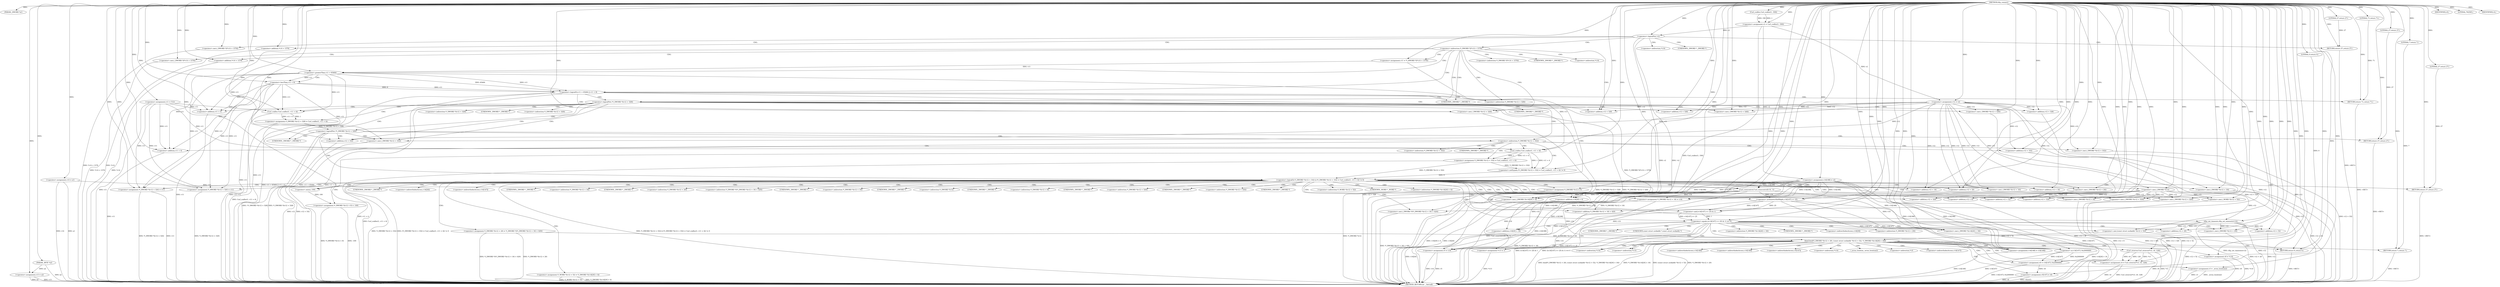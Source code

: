 digraph tftp_connect {  
"1000112" [label = "(METHOD,tftp_connect)" ]
"1000399" [label = "(METHOD_RETURN,int __fastcall)" ]
"1000113" [label = "(PARAM,_DWORD *a1)" ]
"1000114" [label = "(PARAM,_BYTE *a2)" ]
"1000127" [label = "(<operator>.assignment,v14 = a1)" ]
"1000130" [label = "(<operator>.assignment,v13 = a2)" ]
"1000133" [label = "(<operator>.assignment,v11 = 512)" ]
"1000136" [label = "(<operator>.assignment,v2 = Curl_ccalloc(1, 336))" ]
"1000138" [label = "(Curl_ccalloc,Curl_ccalloc(1, 336))" ]
"1000141" [label = "(<operator>.assignment,v14[188] = v2)" ]
"1000146" [label = "(<operator>.assignment,v12 = v2)" ]
"1000150" [label = "(<operator>.logicalNot,!v2)" ]
"1000152" [label = "(RETURN,return 27;,return 27;)" ]
"1000153" [label = "(LITERAL,27,return 27;)" ]
"1000156" [label = "(<operator>.cast,(_DWORD *)(*v14 + 1576))" ]
"1000158" [label = "(<operator>.addition,*v14 + 1576)" ]
"1000163" [label = "(<operator>.assignment,v11 = *(_DWORD *)(*v14 + 1576))" ]
"1000166" [label = "(<operator>.cast,(_DWORD *)(*v14 + 1576))" ]
"1000168" [label = "(<operator>.addition,*v14 + 1576)" ]
"1000173" [label = "(<operator>.logicalOr,v11 > 65464 || v11 < 8)" ]
"1000174" [label = "(<operator>.greaterThan,v11 > 65464)" ]
"1000177" [label = "(<operator>.lessThan,v11 < 8)" ]
"1000180" [label = "(RETURN,return 71;,return 71;)" ]
"1000181" [label = "(LITERAL,71,return 71;)" ]
"1000183" [label = "(<operator>.logicalNot,!*(_DWORD *)(v12 + 328))" ]
"1000185" [label = "(<operator>.cast,(_DWORD *)(v12 + 328))" ]
"1000187" [label = "(<operator>.addition,v12 + 328)" ]
"1000191" [label = "(<operator>.assignment,*(_DWORD *)(v12 + 328) = Curl_ccalloc(1, v11 + 4))" ]
"1000193" [label = "(<operator>.cast,(_DWORD *)(v12 + 328))" ]
"1000195" [label = "(<operator>.addition,v12 + 328)" ]
"1000198" [label = "(Curl_ccalloc,Curl_ccalloc(1, v11 + 4))" ]
"1000200" [label = "(<operator>.addition,v11 + 4)" ]
"1000204" [label = "(<operator>.logicalNot,!*(_DWORD *)(v12 + 328))" ]
"1000206" [label = "(<operator>.cast,(_DWORD *)(v12 + 328))" ]
"1000208" [label = "(<operator>.addition,v12 + 328)" ]
"1000211" [label = "(RETURN,return 27;,return 27;)" ]
"1000212" [label = "(LITERAL,27,return 27;)" ]
"1000214" [label = "(<operator>.logicalOr,*(_DWORD *)(v12 + 332) || (*(_DWORD *)(v12 + 332) = Curl_ccalloc(1, v11 + 4)) != 0)" ]
"1000216" [label = "(<operator>.cast,(_DWORD *)(v12 + 332))" ]
"1000218" [label = "(<operator>.addition,v12 + 332)" ]
"1000221" [label = "(<operator>.notEquals,(*(_DWORD *)(v12 + 332) = Curl_ccalloc(1, v11 + 4)) != 0)" ]
"1000222" [label = "(<operator>.assignment,*(_DWORD *)(v12 + 332) = Curl_ccalloc(1, v11 + 4))" ]
"1000224" [label = "(<operator>.cast,(_DWORD *)(v12 + 332))" ]
"1000226" [label = "(<operator>.addition,v12 + 332)" ]
"1000229" [label = "(Curl_ccalloc,Curl_ccalloc(1, v11 + 4))" ]
"1000231" [label = "(<operator>.addition,v11 + 4)" ]
"1000236" [label = "(Curl_conncontrol,Curl_conncontrol(v14, 1))" ]
"1000239" [label = "(<operator>.assignment,*(_DWORD *)(v12 + 16) = v14)" ]
"1000241" [label = "(<operator>.cast,(_DWORD *)(v12 + 16))" ]
"1000243" [label = "(<operator>.addition,v12 + 16)" ]
"1000247" [label = "(<operator>.assignment,*(_DWORD *)(v12 + 20) = *(_DWORD *)(*(_DWORD *)(v12 + 16) + 420))" ]
"1000249" [label = "(<operator>.cast,(_DWORD *)(v12 + 20))" ]
"1000251" [label = "(<operator>.addition,v12 + 20)" ]
"1000255" [label = "(<operator>.cast,(_DWORD *)(*(_DWORD *)(v12 + 16) + 420))" ]
"1000257" [label = "(<operator>.addition,*(_DWORD *)(v12 + 16) + 420)" ]
"1000259" [label = "(<operator>.cast,(_DWORD *)(v12 + 16))" ]
"1000261" [label = "(<operator>.addition,v12 + 16)" ]
"1000265" [label = "(<operator>.assignment,*(_DWORD *)v12 = 0)" ]
"1000267" [label = "(<operator>.cast,(_DWORD *)v12)" ]
"1000271" [label = "(<operator>.assignment,*(_DWORD *)(v12 + 8) = -100)" ]
"1000273" [label = "(<operator>.cast,(_DWORD *)(v12 + 8))" ]
"1000275" [label = "(<operator>.addition,v12 + 8)" ]
"1000278" [label = "(<operator>.minus,-100)" ]
"1000280" [label = "(<operator>.assignment,*(_DWORD *)(v12 + 320) = v11)" ]
"1000282" [label = "(<operator>.cast,(_DWORD *)(v12 + 320))" ]
"1000284" [label = "(<operator>.addition,v12 + 320)" ]
"1000288" [label = "(<operator>.assignment,*(_DWORD *)(v12 + 324) = v11)" ]
"1000290" [label = "(<operator>.cast,(_DWORD *)(v12 + 324))" ]
"1000292" [label = "(<operator>.addition,v12 + 324)" ]
"1000296" [label = "(<operator>.assignment,*(_WORD *)(v12 + 52) = *(_DWORD *)(v14[20] + 4))" ]
"1000298" [label = "(<operator>.cast,(_WORD *)(v12 + 52))" ]
"1000300" [label = "(<operator>.addition,v12 + 52)" ]
"1000304" [label = "(<operator>.cast,(_DWORD *)(v14[20] + 4))" ]
"1000306" [label = "(<operator>.addition,v14[20] + 4)" ]
"1000311" [label = "(tftp_set_timeouts,tftp_set_timeouts(v12))" ]
"1000314" [label = "(<operator>.equals,((v14[147] >> 25) & 1) == 0)" ]
"1000315" [label = "(<operator>.and,(v14[147] >> 25) & 1)" ]
"1000316" [label = "(<operator>.arithmeticShiftRight,v14[147] >> 25)" ]
"1000325" [label = "(bind,bind(*(_DWORD *)(v12 + 20), (const struct sockaddr *)(v12 + 52), *(_DWORD *)(v14[20] + 16)))" ]
"1000327" [label = "(<operator>.cast,(_DWORD *)(v12 + 20))" ]
"1000329" [label = "(<operator>.addition,v12 + 20)" ]
"1000332" [label = "(<operator>.cast,(const struct sockaddr *)(v12 + 52))" ]
"1000334" [label = "(<operator>.addition,v12 + 52)" ]
"1000338" [label = "(<operator>.cast,(_DWORD *)(v14[20] + 16))" ]
"1000340" [label = "(<operator>.addition,v14[20] + 16)" ]
"1000346" [label = "(<operator>.assignment,v8 = *v14)" ]
"1000350" [label = "(<operator>.assignment,v3 = _errno_location())" ]
"1000353" [label = "(<operator>.assignment,v4 = Curl_strerror(*v3, v9, 128))" ]
"1000355" [label = "(Curl_strerror,Curl_strerror(*v3, v9, 128))" ]
"1000361" [label = "(IDENTIFIER,v8,)" ]
"1000363" [label = "(LITERAL,762565,)" ]
"1000364" [label = "(IDENTIFIER,v4,)" ]
"1000365" [label = "(RETURN,return 7;,return 7;)" ]
"1000366" [label = "(LITERAL,7,return 7;)" ]
"1000367" [label = "(<operator>.assignment,v5 = v14)" ]
"1000370" [label = "(<operator>.assignment,v6 = v14[147] | 0x2000000)" ]
"1000372" [label = "(<operator>.or,v14[147] | 0x2000000)" ]
"1000377" [label = "(<operator>.assignment,v14[148] = v14[148])" ]
"1000384" [label = "(<operator>.assignment,v5[147] = v6)" ]
"1000391" [label = "(<operator>.assignment,*v13 = 1)" ]
"1000395" [label = "(RETURN,return 0;,return 0;)" ]
"1000396" [label = "(LITERAL,0,return 0;)" ]
"1000397" [label = "(RETURN,return 27;,return 27;)" ]
"1000398" [label = "(LITERAL,27,return 27;)" ]
"1000155" [label = "(<operator>.indirection,*(_DWORD *)(*v14 + 1576))" ]
"1000157" [label = "(UNKNOWN,_DWORD *,_DWORD *)" ]
"1000159" [label = "(<operator>.indirection,*v14)" ]
"1000165" [label = "(<operator>.indirection,*(_DWORD *)(*v14 + 1576))" ]
"1000167" [label = "(UNKNOWN,_DWORD *,_DWORD *)" ]
"1000169" [label = "(<operator>.indirection,*v14)" ]
"1000184" [label = "(<operator>.indirection,*(_DWORD *)(v12 + 328))" ]
"1000186" [label = "(UNKNOWN,_DWORD *,_DWORD *)" ]
"1000192" [label = "(<operator>.indirection,*(_DWORD *)(v12 + 328))" ]
"1000194" [label = "(UNKNOWN,_DWORD *,_DWORD *)" ]
"1000205" [label = "(<operator>.indirection,*(_DWORD *)(v12 + 328))" ]
"1000207" [label = "(UNKNOWN,_DWORD *,_DWORD *)" ]
"1000215" [label = "(<operator>.indirection,*(_DWORD *)(v12 + 332))" ]
"1000217" [label = "(UNKNOWN,_DWORD *,_DWORD *)" ]
"1000223" [label = "(<operator>.indirection,*(_DWORD *)(v12 + 332))" ]
"1000225" [label = "(UNKNOWN,_DWORD *,_DWORD *)" ]
"1000240" [label = "(<operator>.indirection,*(_DWORD *)(v12 + 16))" ]
"1000242" [label = "(UNKNOWN,_DWORD *,_DWORD *)" ]
"1000248" [label = "(<operator>.indirection,*(_DWORD *)(v12 + 20))" ]
"1000250" [label = "(UNKNOWN,_DWORD *,_DWORD *)" ]
"1000254" [label = "(<operator>.indirection,*(_DWORD *)(*(_DWORD *)(v12 + 16) + 420))" ]
"1000256" [label = "(UNKNOWN,_DWORD *,_DWORD *)" ]
"1000258" [label = "(<operator>.indirection,*(_DWORD *)(v12 + 16))" ]
"1000260" [label = "(UNKNOWN,_DWORD *,_DWORD *)" ]
"1000266" [label = "(<operator>.indirection,*(_DWORD *)v12)" ]
"1000268" [label = "(UNKNOWN,_DWORD *,_DWORD *)" ]
"1000272" [label = "(<operator>.indirection,*(_DWORD *)(v12 + 8))" ]
"1000274" [label = "(UNKNOWN,_DWORD *,_DWORD *)" ]
"1000281" [label = "(<operator>.indirection,*(_DWORD *)(v12 + 320))" ]
"1000283" [label = "(UNKNOWN,_DWORD *,_DWORD *)" ]
"1000289" [label = "(<operator>.indirection,*(_DWORD *)(v12 + 324))" ]
"1000291" [label = "(UNKNOWN,_DWORD *,_DWORD *)" ]
"1000297" [label = "(<operator>.indirection,*(_WORD *)(v12 + 52))" ]
"1000299" [label = "(UNKNOWN,_WORD *,_WORD *)" ]
"1000303" [label = "(<operator>.indirection,*(_DWORD *)(v14[20] + 4))" ]
"1000305" [label = "(UNKNOWN,_DWORD *,_DWORD *)" ]
"1000307" [label = "(<operator>.indirectIndexAccess,v14[20])" ]
"1000317" [label = "(<operator>.indirectIndexAccess,v14[147])" ]
"1000326" [label = "(<operator>.indirection,*(_DWORD *)(v12 + 20))" ]
"1000328" [label = "(UNKNOWN,_DWORD *,_DWORD *)" ]
"1000333" [label = "(UNKNOWN,const struct sockaddr *,const struct sockaddr *)" ]
"1000337" [label = "(<operator>.indirection,*(_DWORD *)(v14[20] + 16))" ]
"1000339" [label = "(UNKNOWN,_DWORD *,_DWORD *)" ]
"1000341" [label = "(<operator>.indirectIndexAccess,v14[20])" ]
"1000348" [label = "(<operator>.indirection,*v14)" ]
"1000352" [label = "(_errno_location,_errno_location())" ]
"1000356" [label = "(<operator>.indirection,*v3)" ]
"1000373" [label = "(<operator>.indirectIndexAccess,v14[147])" ]
"1000378" [label = "(<operator>.indirectIndexAccess,v14[148])" ]
"1000381" [label = "(<operator>.indirectIndexAccess,v14[148])" ]
"1000385" [label = "(<operator>.indirectIndexAccess,v5[147])" ]
"1000389" [label = "(<operator>.indirection,*v14)" ]
"1000392" [label = "(<operator>.indirection,*v13)" ]
  "1000152" -> "1000399"  [ label = "DDG: <RET>"] 
  "1000397" -> "1000399"  [ label = "DDG: <RET>"] 
  "1000180" -> "1000399"  [ label = "DDG: <RET>"] 
  "1000365" -> "1000399"  [ label = "DDG: <RET>"] 
  "1000211" -> "1000399"  [ label = "DDG: <RET>"] 
  "1000249" -> "1000399"  [ label = "DDG: v12 + 20"] 
  "1000288" -> "1000399"  [ label = "DDG: *(_DWORD *)(v12 + 324)"] 
  "1000216" -> "1000399"  [ label = "DDG: v12 + 332"] 
  "1000204" -> "1000399"  [ label = "DDG: *(_DWORD *)(v12 + 328)"] 
  "1000198" -> "1000399"  [ label = "DDG: v11 + 4"] 
  "1000288" -> "1000399"  [ label = "DDG: v11"] 
  "1000346" -> "1000399"  [ label = "DDG: *v14"] 
  "1000315" -> "1000399"  [ label = "DDG: v14[147] >> 25"] 
  "1000127" -> "1000399"  [ label = "DDG: v14"] 
  "1000334" -> "1000399"  [ label = "DDG: v12"] 
  "1000306" -> "1000399"  [ label = "DDG: v14[20]"] 
  "1000350" -> "1000399"  [ label = "DDG: _errno_location()"] 
  "1000325" -> "1000399"  [ label = "DDG: bind(*(_DWORD *)(v12 + 20), (const struct sockaddr *)(v12 + 52), *(_DWORD *)(v14[20] + 16))"] 
  "1000173" -> "1000399"  [ label = "DDG: v11 > 65464"] 
  "1000325" -> "1000399"  [ label = "DDG: *(_DWORD *)(v14[20] + 16)"] 
  "1000141" -> "1000399"  [ label = "DDG: v14[188]"] 
  "1000183" -> "1000399"  [ label = "DDG: *(_DWORD *)(v12 + 328)"] 
  "1000350" -> "1000399"  [ label = "DDG: v3"] 
  "1000257" -> "1000399"  [ label = "DDG: *(_DWORD *)(v12 + 16)"] 
  "1000239" -> "1000399"  [ label = "DDG: v14"] 
  "1000177" -> "1000399"  [ label = "DDG: v11"] 
  "1000332" -> "1000399"  [ label = "DDG: v12 + 52"] 
  "1000367" -> "1000399"  [ label = "DDG: v14"] 
  "1000391" -> "1000399"  [ label = "DDG: *v13"] 
  "1000222" -> "1000399"  [ label = "DDG: Curl_ccalloc(1, v11 + 4)"] 
  "1000214" -> "1000399"  [ label = "DDG: (*(_DWORD *)(v12 + 332) = Curl_ccalloc(1, v11 + 4)) != 0"] 
  "1000133" -> "1000399"  [ label = "DDG: v11"] 
  "1000353" -> "1000399"  [ label = "DDG: Curl_strerror(*v3, v9, 128)"] 
  "1000355" -> "1000399"  [ label = "DDG: *v3"] 
  "1000271" -> "1000399"  [ label = "DDG: *(_DWORD *)(v12 + 8)"] 
  "1000214" -> "1000399"  [ label = "DDG: *(_DWORD *)(v12 + 332) || (*(_DWORD *)(v12 + 332) = Curl_ccalloc(1, v11 + 4)) != 0"] 
  "1000265" -> "1000399"  [ label = "DDG: *(_DWORD *)v12"] 
  "1000226" -> "1000399"  [ label = "DDG: v12"] 
  "1000224" -> "1000399"  [ label = "DDG: v12 + 332"] 
  "1000183" -> "1000399"  [ label = "DDG: !*(_DWORD *)(v12 + 328)"] 
  "1000367" -> "1000399"  [ label = "DDG: v5"] 
  "1000340" -> "1000399"  [ label = "DDG: v14[20]"] 
  "1000290" -> "1000399"  [ label = "DDG: v12 + 324"] 
  "1000150" -> "1000399"  [ label = "DDG: !v2"] 
  "1000146" -> "1000399"  [ label = "DDG: v12"] 
  "1000204" -> "1000399"  [ label = "DDG: !*(_DWORD *)(v12 + 328)"] 
  "1000236" -> "1000399"  [ label = "DDG: Curl_conncontrol(v14, 1)"] 
  "1000156" -> "1000399"  [ label = "DDG: *v14 + 1576"] 
  "1000214" -> "1000399"  [ label = "DDG: *(_DWORD *)(v12 + 332)"] 
  "1000384" -> "1000399"  [ label = "DDG: v5[147]"] 
  "1000377" -> "1000399"  [ label = "DDG: v14[148]"] 
  "1000136" -> "1000399"  [ label = "DDG: Curl_ccalloc(1, 336)"] 
  "1000231" -> "1000399"  [ label = "DDG: v11"] 
  "1000158" -> "1000399"  [ label = "DDG: *v14"] 
  "1000130" -> "1000399"  [ label = "DDG: v13"] 
  "1000314" -> "1000399"  [ label = "DDG: ((v14[147] >> 25) & 1) == 0"] 
  "1000273" -> "1000399"  [ label = "DDG: v12 + 8"] 
  "1000259" -> "1000399"  [ label = "DDG: v12 + 16"] 
  "1000247" -> "1000399"  [ label = "DDG: *(_DWORD *)(v12 + 20)"] 
  "1000296" -> "1000399"  [ label = "DDG: *(_DWORD *)(v14[20] + 4)"] 
  "1000191" -> "1000399"  [ label = "DDG: Curl_ccalloc(1, v11 + 4)"] 
  "1000370" -> "1000399"  [ label = "DDG: v14[147] | 0x2000000"] 
  "1000316" -> "1000399"  [ label = "DDG: v14[147]"] 
  "1000325" -> "1000399"  [ label = "DDG: (const struct sockaddr *)(v12 + 52)"] 
  "1000229" -> "1000399"  [ label = "DDG: v11 + 4"] 
  "1000311" -> "1000399"  [ label = "DDG: tftp_set_timeouts(v12)"] 
  "1000255" -> "1000399"  [ label = "DDG: *(_DWORD *)(v12 + 16) + 420"] 
  "1000208" -> "1000399"  [ label = "DDG: v12"] 
  "1000314" -> "1000399"  [ label = "DDG: (v14[147] >> 25) & 1"] 
  "1000206" -> "1000399"  [ label = "DDG: v12 + 328"] 
  "1000280" -> "1000399"  [ label = "DDG: *(_DWORD *)(v12 + 320)"] 
  "1000384" -> "1000399"  [ label = "DDG: v6"] 
  "1000304" -> "1000399"  [ label = "DDG: v14[20] + 4"] 
  "1000298" -> "1000399"  [ label = "DDG: v12 + 52"] 
  "1000200" -> "1000399"  [ label = "DDG: v11"] 
  "1000185" -> "1000399"  [ label = "DDG: v12 + 328"] 
  "1000327" -> "1000399"  [ label = "DDG: v12 + 20"] 
  "1000114" -> "1000399"  [ label = "DDG: a2"] 
  "1000173" -> "1000399"  [ label = "DDG: v11 < 8"] 
  "1000168" -> "1000399"  [ label = "DDG: *v14"] 
  "1000353" -> "1000399"  [ label = "DDG: v4"] 
  "1000346" -> "1000399"  [ label = "DDG: v8"] 
  "1000271" -> "1000399"  [ label = "DDG: -100"] 
  "1000173" -> "1000399"  [ label = "DDG: v11 > 65464 || v11 < 8"] 
  "1000127" -> "1000399"  [ label = "DDG: a1"] 
  "1000282" -> "1000399"  [ label = "DDG: v12 + 320"] 
  "1000338" -> "1000399"  [ label = "DDG: v14[20] + 16"] 
  "1000247" -> "1000399"  [ label = "DDG: *(_DWORD *)(*(_DWORD *)(v12 + 16) + 420)"] 
  "1000174" -> "1000399"  [ label = "DDG: v11"] 
  "1000325" -> "1000399"  [ label = "DDG: *(_DWORD *)(v12 + 20)"] 
  "1000372" -> "1000399"  [ label = "DDG: v14[147]"] 
  "1000296" -> "1000399"  [ label = "DDG: *(_WORD *)(v12 + 52)"] 
  "1000355" -> "1000399"  [ label = "DDG: v9"] 
  "1000311" -> "1000399"  [ label = "DDG: v12"] 
  "1000166" -> "1000399"  [ label = "DDG: *v14 + 1576"] 
  "1000163" -> "1000399"  [ label = "DDG: *(_DWORD *)(*v14 + 1576)"] 
  "1000218" -> "1000399"  [ label = "DDG: v12"] 
  "1000150" -> "1000399"  [ label = "DDG: v2"] 
  "1000130" -> "1000399"  [ label = "DDG: a2"] 
  "1000395" -> "1000399"  [ label = "DDG: <RET>"] 
  "1000112" -> "1000113"  [ label = "DDG: "] 
  "1000112" -> "1000114"  [ label = "DDG: "] 
  "1000112" -> "1000127"  [ label = "DDG: "] 
  "1000114" -> "1000130"  [ label = "DDG: a2"] 
  "1000112" -> "1000130"  [ label = "DDG: "] 
  "1000112" -> "1000133"  [ label = "DDG: "] 
  "1000138" -> "1000136"  [ label = "DDG: 1"] 
  "1000138" -> "1000136"  [ label = "DDG: 336"] 
  "1000112" -> "1000136"  [ label = "DDG: "] 
  "1000112" -> "1000138"  [ label = "DDG: "] 
  "1000136" -> "1000141"  [ label = "DDG: v2"] 
  "1000112" -> "1000141"  [ label = "DDG: "] 
  "1000112" -> "1000146"  [ label = "DDG: "] 
  "1000136" -> "1000146"  [ label = "DDG: v2"] 
  "1000112" -> "1000150"  [ label = "DDG: "] 
  "1000136" -> "1000150"  [ label = "DDG: v2"] 
  "1000153" -> "1000152"  [ label = "DDG: 27"] 
  "1000112" -> "1000152"  [ label = "DDG: "] 
  "1000112" -> "1000153"  [ label = "DDG: "] 
  "1000112" -> "1000156"  [ label = "DDG: "] 
  "1000112" -> "1000158"  [ label = "DDG: "] 
  "1000112" -> "1000163"  [ label = "DDG: "] 
  "1000112" -> "1000166"  [ label = "DDG: "] 
  "1000112" -> "1000168"  [ label = "DDG: "] 
  "1000174" -> "1000173"  [ label = "DDG: v11"] 
  "1000174" -> "1000173"  [ label = "DDG: 65464"] 
  "1000163" -> "1000174"  [ label = "DDG: v11"] 
  "1000112" -> "1000174"  [ label = "DDG: "] 
  "1000177" -> "1000173"  [ label = "DDG: v11"] 
  "1000177" -> "1000173"  [ label = "DDG: 8"] 
  "1000174" -> "1000177"  [ label = "DDG: v11"] 
  "1000112" -> "1000177"  [ label = "DDG: "] 
  "1000181" -> "1000180"  [ label = "DDG: 71"] 
  "1000112" -> "1000180"  [ label = "DDG: "] 
  "1000112" -> "1000181"  [ label = "DDG: "] 
  "1000146" -> "1000185"  [ label = "DDG: v12"] 
  "1000112" -> "1000185"  [ label = "DDG: "] 
  "1000146" -> "1000187"  [ label = "DDG: v12"] 
  "1000112" -> "1000187"  [ label = "DDG: "] 
  "1000198" -> "1000191"  [ label = "DDG: 1"] 
  "1000198" -> "1000191"  [ label = "DDG: v11 + 4"] 
  "1000112" -> "1000193"  [ label = "DDG: "] 
  "1000146" -> "1000193"  [ label = "DDG: v12"] 
  "1000112" -> "1000195"  [ label = "DDG: "] 
  "1000146" -> "1000195"  [ label = "DDG: v12"] 
  "1000112" -> "1000198"  [ label = "DDG: "] 
  "1000177" -> "1000198"  [ label = "DDG: v11"] 
  "1000133" -> "1000198"  [ label = "DDG: v11"] 
  "1000174" -> "1000198"  [ label = "DDG: v11"] 
  "1000177" -> "1000200"  [ label = "DDG: v11"] 
  "1000133" -> "1000200"  [ label = "DDG: v11"] 
  "1000174" -> "1000200"  [ label = "DDG: v11"] 
  "1000112" -> "1000200"  [ label = "DDG: "] 
  "1000191" -> "1000204"  [ label = "DDG: *(_DWORD *)(v12 + 328)"] 
  "1000112" -> "1000206"  [ label = "DDG: "] 
  "1000146" -> "1000206"  [ label = "DDG: v12"] 
  "1000112" -> "1000208"  [ label = "DDG: "] 
  "1000146" -> "1000208"  [ label = "DDG: v12"] 
  "1000212" -> "1000211"  [ label = "DDG: 27"] 
  "1000112" -> "1000211"  [ label = "DDG: "] 
  "1000112" -> "1000212"  [ label = "DDG: "] 
  "1000222" -> "1000214"  [ label = "DDG: *(_DWORD *)(v12 + 332)"] 
  "1000112" -> "1000216"  [ label = "DDG: "] 
  "1000146" -> "1000216"  [ label = "DDG: v12"] 
  "1000112" -> "1000218"  [ label = "DDG: "] 
  "1000146" -> "1000218"  [ label = "DDG: v12"] 
  "1000221" -> "1000214"  [ label = "DDG: 0"] 
  "1000222" -> "1000221"  [ label = "DDG: *(_DWORD *)(v12 + 332)"] 
  "1000229" -> "1000221"  [ label = "DDG: 1"] 
  "1000229" -> "1000221"  [ label = "DDG: v11 + 4"] 
  "1000112" -> "1000224"  [ label = "DDG: "] 
  "1000146" -> "1000224"  [ label = "DDG: v12"] 
  "1000112" -> "1000226"  [ label = "DDG: "] 
  "1000146" -> "1000226"  [ label = "DDG: v12"] 
  "1000229" -> "1000222"  [ label = "DDG: 1"] 
  "1000229" -> "1000222"  [ label = "DDG: v11 + 4"] 
  "1000112" -> "1000229"  [ label = "DDG: "] 
  "1000177" -> "1000229"  [ label = "DDG: v11"] 
  "1000133" -> "1000229"  [ label = "DDG: v11"] 
  "1000174" -> "1000229"  [ label = "DDG: v11"] 
  "1000177" -> "1000231"  [ label = "DDG: v11"] 
  "1000133" -> "1000231"  [ label = "DDG: v11"] 
  "1000174" -> "1000231"  [ label = "DDG: v11"] 
  "1000112" -> "1000231"  [ label = "DDG: "] 
  "1000112" -> "1000221"  [ label = "DDG: "] 
  "1000127" -> "1000236"  [ label = "DDG: v14"] 
  "1000141" -> "1000236"  [ label = "DDG: v14[188]"] 
  "1000112" -> "1000236"  [ label = "DDG: "] 
  "1000141" -> "1000239"  [ label = "DDG: v14[188]"] 
  "1000236" -> "1000239"  [ label = "DDG: v14"] 
  "1000112" -> "1000239"  [ label = "DDG: "] 
  "1000112" -> "1000241"  [ label = "DDG: "] 
  "1000146" -> "1000241"  [ label = "DDG: v12"] 
  "1000112" -> "1000243"  [ label = "DDG: "] 
  "1000146" -> "1000243"  [ label = "DDG: v12"] 
  "1000112" -> "1000249"  [ label = "DDG: "] 
  "1000146" -> "1000249"  [ label = "DDG: v12"] 
  "1000112" -> "1000251"  [ label = "DDG: "] 
  "1000146" -> "1000251"  [ label = "DDG: v12"] 
  "1000239" -> "1000255"  [ label = "DDG: *(_DWORD *)(v12 + 16)"] 
  "1000112" -> "1000255"  [ label = "DDG: "] 
  "1000239" -> "1000257"  [ label = "DDG: *(_DWORD *)(v12 + 16)"] 
  "1000112" -> "1000259"  [ label = "DDG: "] 
  "1000146" -> "1000259"  [ label = "DDG: v12"] 
  "1000112" -> "1000261"  [ label = "DDG: "] 
  "1000146" -> "1000261"  [ label = "DDG: v12"] 
  "1000112" -> "1000257"  [ label = "DDG: "] 
  "1000112" -> "1000265"  [ label = "DDG: "] 
  "1000112" -> "1000267"  [ label = "DDG: "] 
  "1000146" -> "1000267"  [ label = "DDG: v12"] 
  "1000278" -> "1000271"  [ label = "DDG: 100"] 
  "1000267" -> "1000273"  [ label = "DDG: v12"] 
  "1000112" -> "1000273"  [ label = "DDG: "] 
  "1000267" -> "1000275"  [ label = "DDG: v12"] 
  "1000112" -> "1000275"  [ label = "DDG: "] 
  "1000112" -> "1000278"  [ label = "DDG: "] 
  "1000177" -> "1000280"  [ label = "DDG: v11"] 
  "1000133" -> "1000280"  [ label = "DDG: v11"] 
  "1000174" -> "1000280"  [ label = "DDG: v11"] 
  "1000112" -> "1000280"  [ label = "DDG: "] 
  "1000112" -> "1000282"  [ label = "DDG: "] 
  "1000267" -> "1000282"  [ label = "DDG: v12"] 
  "1000112" -> "1000284"  [ label = "DDG: "] 
  "1000267" -> "1000284"  [ label = "DDG: v12"] 
  "1000112" -> "1000288"  [ label = "DDG: "] 
  "1000177" -> "1000288"  [ label = "DDG: v11"] 
  "1000133" -> "1000288"  [ label = "DDG: v11"] 
  "1000174" -> "1000288"  [ label = "DDG: v11"] 
  "1000112" -> "1000290"  [ label = "DDG: "] 
  "1000267" -> "1000290"  [ label = "DDG: v12"] 
  "1000112" -> "1000292"  [ label = "DDG: "] 
  "1000267" -> "1000292"  [ label = "DDG: v12"] 
  "1000112" -> "1000298"  [ label = "DDG: "] 
  "1000267" -> "1000298"  [ label = "DDG: v12"] 
  "1000112" -> "1000300"  [ label = "DDG: "] 
  "1000267" -> "1000300"  [ label = "DDG: v12"] 
  "1000141" -> "1000304"  [ label = "DDG: v14[188]"] 
  "1000236" -> "1000304"  [ label = "DDG: v14"] 
  "1000112" -> "1000304"  [ label = "DDG: "] 
  "1000141" -> "1000306"  [ label = "DDG: v14[188]"] 
  "1000236" -> "1000306"  [ label = "DDG: v14"] 
  "1000112" -> "1000306"  [ label = "DDG: "] 
  "1000112" -> "1000311"  [ label = "DDG: "] 
  "1000267" -> "1000311"  [ label = "DDG: v12"] 
  "1000315" -> "1000314"  [ label = "DDG: v14[147] >> 25"] 
  "1000315" -> "1000314"  [ label = "DDG: 1"] 
  "1000316" -> "1000315"  [ label = "DDG: v14[147]"] 
  "1000316" -> "1000315"  [ label = "DDG: 25"] 
  "1000141" -> "1000316"  [ label = "DDG: v14[188]"] 
  "1000236" -> "1000316"  [ label = "DDG: v14"] 
  "1000112" -> "1000316"  [ label = "DDG: "] 
  "1000112" -> "1000315"  [ label = "DDG: "] 
  "1000112" -> "1000314"  [ label = "DDG: "] 
  "1000247" -> "1000325"  [ label = "DDG: *(_DWORD *)(v12 + 20)"] 
  "1000311" -> "1000327"  [ label = "DDG: v12"] 
  "1000112" -> "1000327"  [ label = "DDG: "] 
  "1000311" -> "1000329"  [ label = "DDG: v12"] 
  "1000112" -> "1000329"  [ label = "DDG: "] 
  "1000332" -> "1000325"  [ label = "DDG: v12 + 52"] 
  "1000112" -> "1000332"  [ label = "DDG: "] 
  "1000311" -> "1000332"  [ label = "DDG: v12"] 
  "1000112" -> "1000334"  [ label = "DDG: "] 
  "1000311" -> "1000334"  [ label = "DDG: v12"] 
  "1000141" -> "1000338"  [ label = "DDG: v14[188]"] 
  "1000236" -> "1000338"  [ label = "DDG: v14"] 
  "1000112" -> "1000338"  [ label = "DDG: "] 
  "1000141" -> "1000340"  [ label = "DDG: v14[188]"] 
  "1000236" -> "1000340"  [ label = "DDG: v14"] 
  "1000112" -> "1000340"  [ label = "DDG: "] 
  "1000112" -> "1000346"  [ label = "DDG: "] 
  "1000112" -> "1000350"  [ label = "DDG: "] 
  "1000355" -> "1000353"  [ label = "DDG: *v3"] 
  "1000355" -> "1000353"  [ label = "DDG: v9"] 
  "1000355" -> "1000353"  [ label = "DDG: 128"] 
  "1000112" -> "1000353"  [ label = "DDG: "] 
  "1000112" -> "1000355"  [ label = "DDG: "] 
  "1000112" -> "1000361"  [ label = "DDG: "] 
  "1000112" -> "1000363"  [ label = "DDG: "] 
  "1000112" -> "1000364"  [ label = "DDG: "] 
  "1000366" -> "1000365"  [ label = "DDG: 7"] 
  "1000112" -> "1000365"  [ label = "DDG: "] 
  "1000112" -> "1000366"  [ label = "DDG: "] 
  "1000141" -> "1000367"  [ label = "DDG: v14[188]"] 
  "1000316" -> "1000367"  [ label = "DDG: v14[147]"] 
  "1000112" -> "1000367"  [ label = "DDG: "] 
  "1000236" -> "1000367"  [ label = "DDG: v14"] 
  "1000372" -> "1000370"  [ label = "DDG: v14[147]"] 
  "1000372" -> "1000370"  [ label = "DDG: 0x2000000"] 
  "1000112" -> "1000370"  [ label = "DDG: "] 
  "1000316" -> "1000372"  [ label = "DDG: v14[147]"] 
  "1000141" -> "1000372"  [ label = "DDG: v14[188]"] 
  "1000112" -> "1000372"  [ label = "DDG: "] 
  "1000236" -> "1000372"  [ label = "DDG: v14"] 
  "1000141" -> "1000377"  [ label = "DDG: v14[188]"] 
  "1000316" -> "1000377"  [ label = "DDG: v14[147]"] 
  "1000112" -> "1000377"  [ label = "DDG: "] 
  "1000236" -> "1000377"  [ label = "DDG: v14"] 
  "1000370" -> "1000384"  [ label = "DDG: v6"] 
  "1000112" -> "1000384"  [ label = "DDG: "] 
  "1000112" -> "1000391"  [ label = "DDG: "] 
  "1000396" -> "1000395"  [ label = "DDG: 0"] 
  "1000112" -> "1000395"  [ label = "DDG: "] 
  "1000112" -> "1000396"  [ label = "DDG: "] 
  "1000398" -> "1000397"  [ label = "DDG: 27"] 
  "1000112" -> "1000397"  [ label = "DDG: "] 
  "1000112" -> "1000398"  [ label = "DDG: "] 
  "1000150" -> "1000159"  [ label = "CDG: "] 
  "1000150" -> "1000158"  [ label = "CDG: "] 
  "1000150" -> "1000157"  [ label = "CDG: "] 
  "1000150" -> "1000156"  [ label = "CDG: "] 
  "1000150" -> "1000155"  [ label = "CDG: "] 
  "1000150" -> "1000152"  [ label = "CDG: "] 
  "1000155" -> "1000174"  [ label = "CDG: "] 
  "1000155" -> "1000173"  [ label = "CDG: "] 
  "1000155" -> "1000169"  [ label = "CDG: "] 
  "1000155" -> "1000168"  [ label = "CDG: "] 
  "1000155" -> "1000167"  [ label = "CDG: "] 
  "1000155" -> "1000166"  [ label = "CDG: "] 
  "1000155" -> "1000165"  [ label = "CDG: "] 
  "1000155" -> "1000163"  [ label = "CDG: "] 
  "1000155" -> "1000187"  [ label = "CDG: "] 
  "1000155" -> "1000186"  [ label = "CDG: "] 
  "1000155" -> "1000185"  [ label = "CDG: "] 
  "1000155" -> "1000184"  [ label = "CDG: "] 
  "1000155" -> "1000183"  [ label = "CDG: "] 
  "1000173" -> "1000187"  [ label = "CDG: "] 
  "1000173" -> "1000186"  [ label = "CDG: "] 
  "1000173" -> "1000185"  [ label = "CDG: "] 
  "1000173" -> "1000184"  [ label = "CDG: "] 
  "1000173" -> "1000183"  [ label = "CDG: "] 
  "1000173" -> "1000180"  [ label = "CDG: "] 
  "1000174" -> "1000177"  [ label = "CDG: "] 
  "1000183" -> "1000192"  [ label = "CDG: "] 
  "1000183" -> "1000191"  [ label = "CDG: "] 
  "1000183" -> "1000208"  [ label = "CDG: "] 
  "1000183" -> "1000207"  [ label = "CDG: "] 
  "1000183" -> "1000206"  [ label = "CDG: "] 
  "1000183" -> "1000205"  [ label = "CDG: "] 
  "1000183" -> "1000204"  [ label = "CDG: "] 
  "1000183" -> "1000200"  [ label = "CDG: "] 
  "1000183" -> "1000198"  [ label = "CDG: "] 
  "1000183" -> "1000195"  [ label = "CDG: "] 
  "1000183" -> "1000194"  [ label = "CDG: "] 
  "1000183" -> "1000193"  [ label = "CDG: "] 
  "1000183" -> "1000218"  [ label = "CDG: "] 
  "1000183" -> "1000217"  [ label = "CDG: "] 
  "1000183" -> "1000216"  [ label = "CDG: "] 
  "1000183" -> "1000215"  [ label = "CDG: "] 
  "1000183" -> "1000214"  [ label = "CDG: "] 
  "1000204" -> "1000218"  [ label = "CDG: "] 
  "1000204" -> "1000217"  [ label = "CDG: "] 
  "1000204" -> "1000216"  [ label = "CDG: "] 
  "1000204" -> "1000215"  [ label = "CDG: "] 
  "1000204" -> "1000214"  [ label = "CDG: "] 
  "1000204" -> "1000211"  [ label = "CDG: "] 
  "1000214" -> "1000240"  [ label = "CDG: "] 
  "1000214" -> "1000239"  [ label = "CDG: "] 
  "1000214" -> "1000236"  [ label = "CDG: "] 
  "1000214" -> "1000256"  [ label = "CDG: "] 
  "1000214" -> "1000255"  [ label = "CDG: "] 
  "1000214" -> "1000254"  [ label = "CDG: "] 
  "1000214" -> "1000251"  [ label = "CDG: "] 
  "1000214" -> "1000250"  [ label = "CDG: "] 
  "1000214" -> "1000249"  [ label = "CDG: "] 
  "1000214" -> "1000248"  [ label = "CDG: "] 
  "1000214" -> "1000247"  [ label = "CDG: "] 
  "1000214" -> "1000243"  [ label = "CDG: "] 
  "1000214" -> "1000242"  [ label = "CDG: "] 
  "1000214" -> "1000241"  [ label = "CDG: "] 
  "1000214" -> "1000272"  [ label = "CDG: "] 
  "1000214" -> "1000271"  [ label = "CDG: "] 
  "1000214" -> "1000268"  [ label = "CDG: "] 
  "1000214" -> "1000267"  [ label = "CDG: "] 
  "1000214" -> "1000266"  [ label = "CDG: "] 
  "1000214" -> "1000265"  [ label = "CDG: "] 
  "1000214" -> "1000261"  [ label = "CDG: "] 
  "1000214" -> "1000260"  [ label = "CDG: "] 
  "1000214" -> "1000259"  [ label = "CDG: "] 
  "1000214" -> "1000258"  [ label = "CDG: "] 
  "1000214" -> "1000257"  [ label = "CDG: "] 
  "1000214" -> "1000288"  [ label = "CDG: "] 
  "1000214" -> "1000284"  [ label = "CDG: "] 
  "1000214" -> "1000283"  [ label = "CDG: "] 
  "1000214" -> "1000282"  [ label = "CDG: "] 
  "1000214" -> "1000281"  [ label = "CDG: "] 
  "1000214" -> "1000280"  [ label = "CDG: "] 
  "1000214" -> "1000278"  [ label = "CDG: "] 
  "1000214" -> "1000275"  [ label = "CDG: "] 
  "1000214" -> "1000274"  [ label = "CDG: "] 
  "1000214" -> "1000273"  [ label = "CDG: "] 
  "1000214" -> "1000304"  [ label = "CDG: "] 
  "1000214" -> "1000303"  [ label = "CDG: "] 
  "1000214" -> "1000300"  [ label = "CDG: "] 
  "1000214" -> "1000299"  [ label = "CDG: "] 
  "1000214" -> "1000298"  [ label = "CDG: "] 
  "1000214" -> "1000297"  [ label = "CDG: "] 
  "1000214" -> "1000296"  [ label = "CDG: "] 
  "1000214" -> "1000292"  [ label = "CDG: "] 
  "1000214" -> "1000291"  [ label = "CDG: "] 
  "1000214" -> "1000290"  [ label = "CDG: "] 
  "1000214" -> "1000289"  [ label = "CDG: "] 
  "1000214" -> "1000317"  [ label = "CDG: "] 
  "1000214" -> "1000316"  [ label = "CDG: "] 
  "1000214" -> "1000315"  [ label = "CDG: "] 
  "1000214" -> "1000314"  [ label = "CDG: "] 
  "1000214" -> "1000311"  [ label = "CDG: "] 
  "1000214" -> "1000307"  [ label = "CDG: "] 
  "1000214" -> "1000306"  [ label = "CDG: "] 
  "1000214" -> "1000305"  [ label = "CDG: "] 
  "1000214" -> "1000397"  [ label = "CDG: "] 
  "1000215" -> "1000224"  [ label = "CDG: "] 
  "1000215" -> "1000223"  [ label = "CDG: "] 
  "1000215" -> "1000222"  [ label = "CDG: "] 
  "1000215" -> "1000221"  [ label = "CDG: "] 
  "1000215" -> "1000231"  [ label = "CDG: "] 
  "1000215" -> "1000229"  [ label = "CDG: "] 
  "1000215" -> "1000226"  [ label = "CDG: "] 
  "1000215" -> "1000225"  [ label = "CDG: "] 
  "1000314" -> "1000334"  [ label = "CDG: "] 
  "1000314" -> "1000333"  [ label = "CDG: "] 
  "1000314" -> "1000332"  [ label = "CDG: "] 
  "1000314" -> "1000329"  [ label = "CDG: "] 
  "1000314" -> "1000328"  [ label = "CDG: "] 
  "1000314" -> "1000327"  [ label = "CDG: "] 
  "1000314" -> "1000326"  [ label = "CDG: "] 
  "1000314" -> "1000325"  [ label = "CDG: "] 
  "1000314" -> "1000341"  [ label = "CDG: "] 
  "1000314" -> "1000340"  [ label = "CDG: "] 
  "1000314" -> "1000339"  [ label = "CDG: "] 
  "1000314" -> "1000338"  [ label = "CDG: "] 
  "1000314" -> "1000337"  [ label = "CDG: "] 
  "1000314" -> "1000395"  [ label = "CDG: "] 
  "1000314" -> "1000392"  [ label = "CDG: "] 
  "1000314" -> "1000391"  [ label = "CDG: "] 
  "1000314" -> "1000389"  [ label = "CDG: "] 
  "1000325" -> "1000352"  [ label = "CDG: "] 
  "1000325" -> "1000350"  [ label = "CDG: "] 
  "1000325" -> "1000348"  [ label = "CDG: "] 
  "1000325" -> "1000346"  [ label = "CDG: "] 
  "1000325" -> "1000367"  [ label = "CDG: "] 
  "1000325" -> "1000365"  [ label = "CDG: "] 
  "1000325" -> "1000356"  [ label = "CDG: "] 
  "1000325" -> "1000355"  [ label = "CDG: "] 
  "1000325" -> "1000353"  [ label = "CDG: "] 
  "1000325" -> "1000384"  [ label = "CDG: "] 
  "1000325" -> "1000381"  [ label = "CDG: "] 
  "1000325" -> "1000378"  [ label = "CDG: "] 
  "1000325" -> "1000377"  [ label = "CDG: "] 
  "1000325" -> "1000373"  [ label = "CDG: "] 
  "1000325" -> "1000372"  [ label = "CDG: "] 
  "1000325" -> "1000370"  [ label = "CDG: "] 
  "1000325" -> "1000395"  [ label = "CDG: "] 
  "1000325" -> "1000392"  [ label = "CDG: "] 
  "1000325" -> "1000391"  [ label = "CDG: "] 
  "1000325" -> "1000389"  [ label = "CDG: "] 
  "1000325" -> "1000385"  [ label = "CDG: "] 
}
